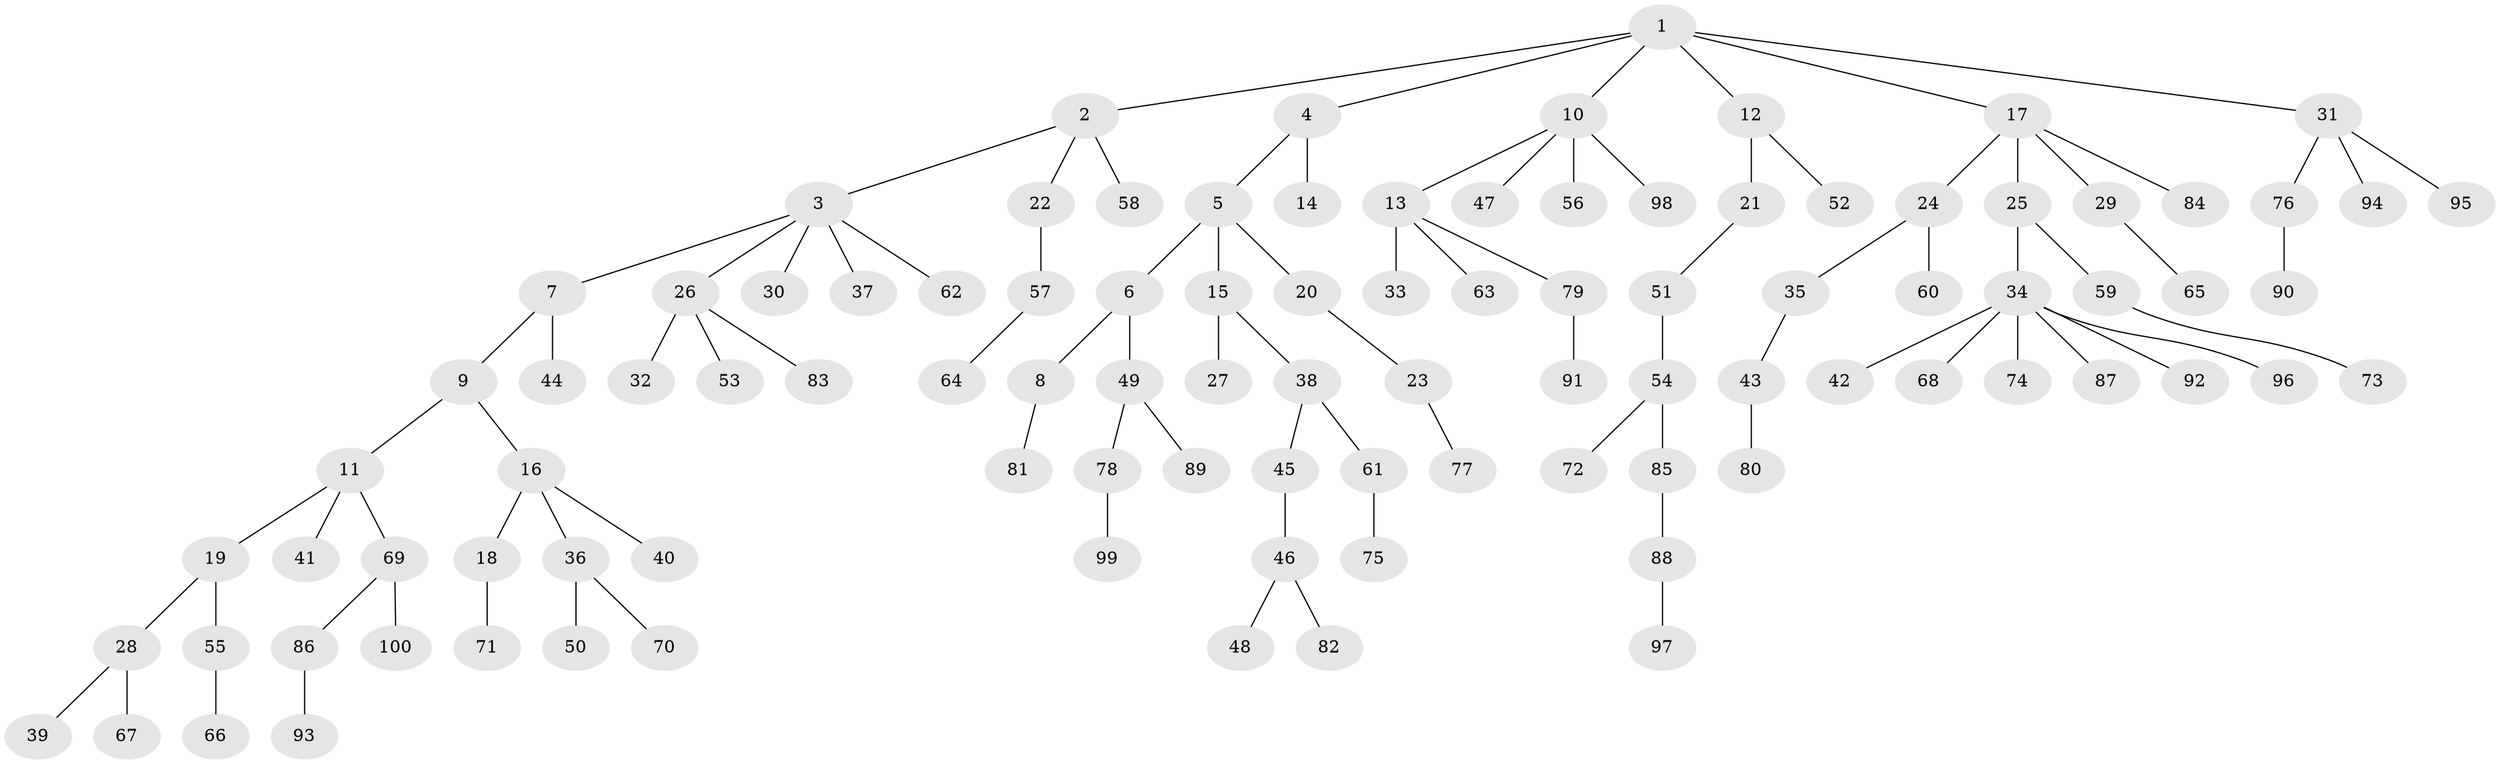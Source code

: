 // Generated by graph-tools (version 1.1) at 2025/38/02/21/25 10:38:55]
// undirected, 100 vertices, 99 edges
graph export_dot {
graph [start="1"]
  node [color=gray90,style=filled];
  1;
  2;
  3;
  4;
  5;
  6;
  7;
  8;
  9;
  10;
  11;
  12;
  13;
  14;
  15;
  16;
  17;
  18;
  19;
  20;
  21;
  22;
  23;
  24;
  25;
  26;
  27;
  28;
  29;
  30;
  31;
  32;
  33;
  34;
  35;
  36;
  37;
  38;
  39;
  40;
  41;
  42;
  43;
  44;
  45;
  46;
  47;
  48;
  49;
  50;
  51;
  52;
  53;
  54;
  55;
  56;
  57;
  58;
  59;
  60;
  61;
  62;
  63;
  64;
  65;
  66;
  67;
  68;
  69;
  70;
  71;
  72;
  73;
  74;
  75;
  76;
  77;
  78;
  79;
  80;
  81;
  82;
  83;
  84;
  85;
  86;
  87;
  88;
  89;
  90;
  91;
  92;
  93;
  94;
  95;
  96;
  97;
  98;
  99;
  100;
  1 -- 2;
  1 -- 4;
  1 -- 10;
  1 -- 12;
  1 -- 17;
  1 -- 31;
  2 -- 3;
  2 -- 22;
  2 -- 58;
  3 -- 7;
  3 -- 26;
  3 -- 30;
  3 -- 37;
  3 -- 62;
  4 -- 5;
  4 -- 14;
  5 -- 6;
  5 -- 15;
  5 -- 20;
  6 -- 8;
  6 -- 49;
  7 -- 9;
  7 -- 44;
  8 -- 81;
  9 -- 11;
  9 -- 16;
  10 -- 13;
  10 -- 47;
  10 -- 56;
  10 -- 98;
  11 -- 19;
  11 -- 41;
  11 -- 69;
  12 -- 21;
  12 -- 52;
  13 -- 33;
  13 -- 63;
  13 -- 79;
  15 -- 27;
  15 -- 38;
  16 -- 18;
  16 -- 36;
  16 -- 40;
  17 -- 24;
  17 -- 25;
  17 -- 29;
  17 -- 84;
  18 -- 71;
  19 -- 28;
  19 -- 55;
  20 -- 23;
  21 -- 51;
  22 -- 57;
  23 -- 77;
  24 -- 35;
  24 -- 60;
  25 -- 34;
  25 -- 59;
  26 -- 32;
  26 -- 53;
  26 -- 83;
  28 -- 39;
  28 -- 67;
  29 -- 65;
  31 -- 76;
  31 -- 94;
  31 -- 95;
  34 -- 42;
  34 -- 68;
  34 -- 74;
  34 -- 87;
  34 -- 92;
  34 -- 96;
  35 -- 43;
  36 -- 50;
  36 -- 70;
  38 -- 45;
  38 -- 61;
  43 -- 80;
  45 -- 46;
  46 -- 48;
  46 -- 82;
  49 -- 78;
  49 -- 89;
  51 -- 54;
  54 -- 72;
  54 -- 85;
  55 -- 66;
  57 -- 64;
  59 -- 73;
  61 -- 75;
  69 -- 86;
  69 -- 100;
  76 -- 90;
  78 -- 99;
  79 -- 91;
  85 -- 88;
  86 -- 93;
  88 -- 97;
}
